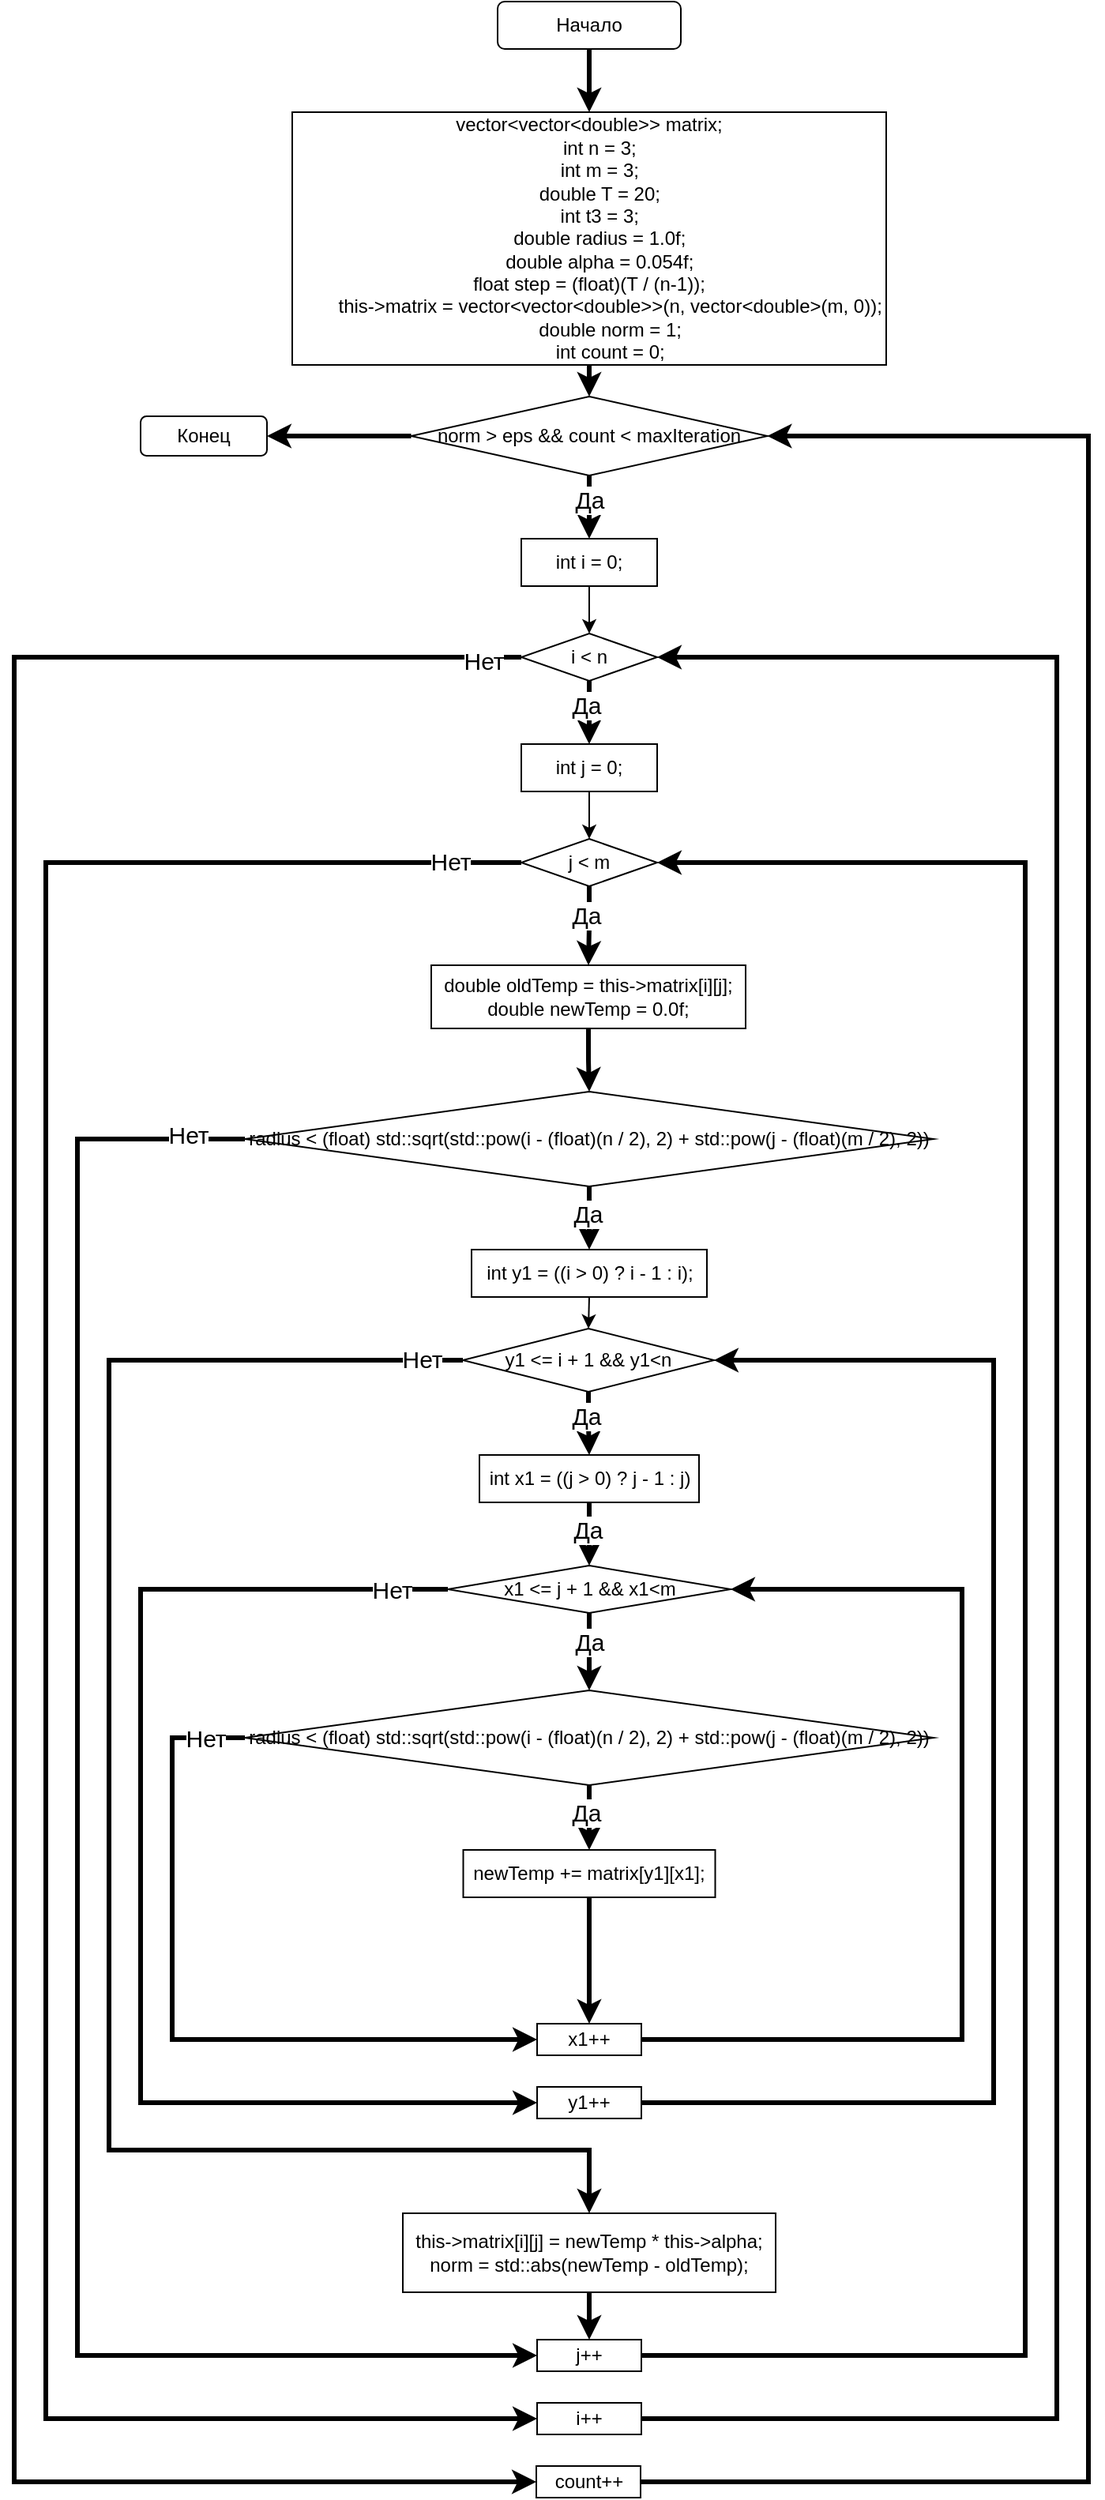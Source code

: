 <mxfile version="22.1.11" type="device">
  <diagram name="Страница — 1" id="B1UTFUuK2trjKtsOp6Up">
    <mxGraphModel dx="1752" dy="887" grid="1" gridSize="10" guides="1" tooltips="1" connect="1" arrows="1" fold="1" page="1" pageScale="1" pageWidth="827" pageHeight="1169" math="0" shadow="0">
      <root>
        <mxCell id="0" />
        <mxCell id="1" parent="0" />
        <mxCell id="Iv0IoVFhe77ccjiPM5-Z-3" style="edgeStyle=orthogonalEdgeStyle;rounded=0;orthogonalLoop=1;jettySize=auto;html=1;exitX=0.5;exitY=1;exitDx=0;exitDy=0;entryX=0.5;entryY=0;entryDx=0;entryDy=0;strokeWidth=3;" edge="1" parent="1" source="Iv0IoVFhe77ccjiPM5-Z-1" target="Iv0IoVFhe77ccjiPM5-Z-2">
          <mxGeometry relative="1" as="geometry" />
        </mxCell>
        <mxCell id="Iv0IoVFhe77ccjiPM5-Z-1" value="Начало" style="rounded=1;whiteSpace=wrap;html=1;" vertex="1" parent="1">
          <mxGeometry x="356" y="40" width="116" height="30" as="geometry" />
        </mxCell>
        <mxCell id="Iv0IoVFhe77ccjiPM5-Z-5" style="edgeStyle=orthogonalEdgeStyle;rounded=0;orthogonalLoop=1;jettySize=auto;html=1;exitX=0.5;exitY=1;exitDx=0;exitDy=0;entryX=0.5;entryY=0;entryDx=0;entryDy=0;strokeWidth=3;" edge="1" parent="1" source="Iv0IoVFhe77ccjiPM5-Z-2" target="Iv0IoVFhe77ccjiPM5-Z-4">
          <mxGeometry relative="1" as="geometry" />
        </mxCell>
        <mxCell id="Iv0IoVFhe77ccjiPM5-Z-2" value="&lt;div&gt;vector&amp;lt;vector&amp;lt;double&amp;gt;&amp;gt; matrix;&lt;/div&gt;&lt;div&gt;&amp;nbsp; &amp;nbsp; int n = 3;&lt;/div&gt;&lt;div&gt;&amp;nbsp; &amp;nbsp; int m = 3;&lt;/div&gt;&lt;div&gt;&amp;nbsp; &amp;nbsp; double T = 20;&lt;/div&gt;&lt;div&gt;&amp;nbsp; &amp;nbsp; int t3 = 3;&lt;/div&gt;&lt;div&gt;&amp;nbsp; &amp;nbsp; double radius = 1.0f;&lt;/div&gt;&lt;div&gt;&amp;nbsp; &amp;nbsp; double alpha = 0.054f;&lt;/div&gt;&lt;div&gt;&lt;div&gt;float step = (float)(T / (n-1));&lt;/div&gt;&lt;div&gt;&amp;nbsp; &amp;nbsp; &amp;nbsp; &amp;nbsp; this-&amp;gt;matrix = vector&amp;lt;vector&amp;lt;double&amp;gt;&amp;gt;(n, vector&amp;lt;double&amp;gt;(m, 0));&lt;/div&gt;&lt;div&gt;&amp;nbsp; &amp;nbsp; &amp;nbsp; &amp;nbsp;&amp;nbsp;double norm = 1;&lt;/div&gt;&lt;div&gt;&amp;nbsp; &amp;nbsp; &amp;nbsp; &amp;nbsp; int count = 0;&lt;/div&gt;&lt;/div&gt;" style="rounded=0;whiteSpace=wrap;html=1;" vertex="1" parent="1">
          <mxGeometry x="226" y="110" width="376" height="160" as="geometry" />
        </mxCell>
        <mxCell id="Iv0IoVFhe77ccjiPM5-Z-7" style="edgeStyle=orthogonalEdgeStyle;rounded=0;orthogonalLoop=1;jettySize=auto;html=1;exitX=0.5;exitY=1;exitDx=0;exitDy=0;entryX=0.5;entryY=0;entryDx=0;entryDy=0;strokeWidth=3;" edge="1" parent="1" source="Iv0IoVFhe77ccjiPM5-Z-4" target="Iv0IoVFhe77ccjiPM5-Z-6">
          <mxGeometry relative="1" as="geometry" />
        </mxCell>
        <mxCell id="Iv0IoVFhe77ccjiPM5-Z-8" value="&lt;font style=&quot;font-size: 15px;&quot;&gt;Да&lt;/font&gt;" style="edgeLabel;html=1;align=center;verticalAlign=middle;resizable=0;points=[];" vertex="1" connectable="0" parent="Iv0IoVFhe77ccjiPM5-Z-7">
          <mxGeometry x="-0.267" relative="1" as="geometry">
            <mxPoint as="offset" />
          </mxGeometry>
        </mxCell>
        <mxCell id="Iv0IoVFhe77ccjiPM5-Z-76" style="edgeStyle=orthogonalEdgeStyle;rounded=0;orthogonalLoop=1;jettySize=auto;html=1;exitX=0;exitY=0.5;exitDx=0;exitDy=0;entryX=1;entryY=0.5;entryDx=0;entryDy=0;strokeWidth=3;" edge="1" parent="1" source="Iv0IoVFhe77ccjiPM5-Z-4" target="Iv0IoVFhe77ccjiPM5-Z-75">
          <mxGeometry relative="1" as="geometry" />
        </mxCell>
        <mxCell id="Iv0IoVFhe77ccjiPM5-Z-4" value="norm &amp;gt; eps &amp;amp;&amp;amp; count &amp;lt; maxIteration" style="rhombus;whiteSpace=wrap;html=1;" vertex="1" parent="1">
          <mxGeometry x="301.25" y="290" width="225.5" height="50" as="geometry" />
        </mxCell>
        <mxCell id="Iv0IoVFhe77ccjiPM5-Z-11" style="edgeStyle=orthogonalEdgeStyle;rounded=0;orthogonalLoop=1;jettySize=auto;html=1;exitX=0.5;exitY=1;exitDx=0;exitDy=0;entryX=0.5;entryY=0;entryDx=0;entryDy=0;" edge="1" parent="1" source="Iv0IoVFhe77ccjiPM5-Z-6" target="Iv0IoVFhe77ccjiPM5-Z-10">
          <mxGeometry relative="1" as="geometry" />
        </mxCell>
        <mxCell id="Iv0IoVFhe77ccjiPM5-Z-6" value="int i = 0;" style="rounded=0;whiteSpace=wrap;html=1;" vertex="1" parent="1">
          <mxGeometry x="371" y="380" width="86" height="30" as="geometry" />
        </mxCell>
        <mxCell id="Iv0IoVFhe77ccjiPM5-Z-13" style="edgeStyle=orthogonalEdgeStyle;rounded=0;orthogonalLoop=1;jettySize=auto;html=1;exitX=0.5;exitY=1;exitDx=0;exitDy=0;entryX=0.5;entryY=0;entryDx=0;entryDy=0;strokeWidth=3;" edge="1" parent="1" source="Iv0IoVFhe77ccjiPM5-Z-10" target="Iv0IoVFhe77ccjiPM5-Z-21">
          <mxGeometry relative="1" as="geometry">
            <mxPoint x="414" y="514" as="targetPoint" />
          </mxGeometry>
        </mxCell>
        <mxCell id="Iv0IoVFhe77ccjiPM5-Z-14" value="&lt;font style=&quot;font-size: 15px;&quot;&gt;Да&lt;/font&gt;" style="edgeLabel;html=1;align=center;verticalAlign=middle;resizable=0;points=[];" vertex="1" connectable="0" parent="Iv0IoVFhe77ccjiPM5-Z-13">
          <mxGeometry x="-0.283" y="-2" relative="1" as="geometry">
            <mxPoint as="offset" />
          </mxGeometry>
        </mxCell>
        <mxCell id="Iv0IoVFhe77ccjiPM5-Z-72" style="edgeStyle=orthogonalEdgeStyle;rounded=0;orthogonalLoop=1;jettySize=auto;html=1;exitX=0;exitY=0.5;exitDx=0;exitDy=0;entryX=0;entryY=0.5;entryDx=0;entryDy=0;strokeWidth=3;" edge="1" parent="1" source="Iv0IoVFhe77ccjiPM5-Z-10" target="Iv0IoVFhe77ccjiPM5-Z-71">
          <mxGeometry relative="1" as="geometry">
            <Array as="points">
              <mxPoint x="50" y="455" />
              <mxPoint x="50" y="1610" />
            </Array>
          </mxGeometry>
        </mxCell>
        <mxCell id="Iv0IoVFhe77ccjiPM5-Z-73" value="&lt;font style=&quot;font-size: 15px;&quot;&gt;Нет&lt;/font&gt;" style="edgeLabel;html=1;align=center;verticalAlign=middle;resizable=0;points=[];" vertex="1" connectable="0" parent="Iv0IoVFhe77ccjiPM5-Z-72">
          <mxGeometry x="-0.973" y="2" relative="1" as="geometry">
            <mxPoint as="offset" />
          </mxGeometry>
        </mxCell>
        <mxCell id="Iv0IoVFhe77ccjiPM5-Z-10" value="i &amp;lt; n" style="rhombus;whiteSpace=wrap;html=1;" vertex="1" parent="1">
          <mxGeometry x="371" y="440" width="86" height="30" as="geometry" />
        </mxCell>
        <mxCell id="Iv0IoVFhe77ccjiPM5-Z-20" style="edgeStyle=orthogonalEdgeStyle;rounded=0;orthogonalLoop=1;jettySize=auto;html=1;exitX=0.5;exitY=1;exitDx=0;exitDy=0;entryX=0.5;entryY=0;entryDx=0;entryDy=0;" edge="1" parent="1" source="Iv0IoVFhe77ccjiPM5-Z-21" target="Iv0IoVFhe77ccjiPM5-Z-24">
          <mxGeometry relative="1" as="geometry" />
        </mxCell>
        <mxCell id="Iv0IoVFhe77ccjiPM5-Z-21" value="int j = 0;" style="rounded=0;whiteSpace=wrap;html=1;" vertex="1" parent="1">
          <mxGeometry x="371" y="510" width="86" height="30" as="geometry" />
        </mxCell>
        <mxCell id="Iv0IoVFhe77ccjiPM5-Z-22" style="edgeStyle=orthogonalEdgeStyle;rounded=0;orthogonalLoop=1;jettySize=auto;html=1;exitX=0.5;exitY=1;exitDx=0;exitDy=0;entryX=0.5;entryY=0;entryDx=0;entryDy=0;strokeWidth=3;" edge="1" parent="1" source="Iv0IoVFhe77ccjiPM5-Z-24" target="Iv0IoVFhe77ccjiPM5-Z-25">
          <mxGeometry relative="1" as="geometry">
            <mxPoint x="414" y="674" as="targetPoint" />
          </mxGeometry>
        </mxCell>
        <mxCell id="Iv0IoVFhe77ccjiPM5-Z-23" value="&lt;font style=&quot;font-size: 15px;&quot;&gt;Да&lt;/font&gt;" style="edgeLabel;html=1;align=center;verticalAlign=middle;resizable=0;points=[];" vertex="1" connectable="0" parent="Iv0IoVFhe77ccjiPM5-Z-22">
          <mxGeometry x="-0.283" y="-2" relative="1" as="geometry">
            <mxPoint as="offset" />
          </mxGeometry>
        </mxCell>
        <mxCell id="Iv0IoVFhe77ccjiPM5-Z-67" style="edgeStyle=orthogonalEdgeStyle;rounded=0;orthogonalLoop=1;jettySize=auto;html=1;exitX=0;exitY=0.5;exitDx=0;exitDy=0;entryX=0;entryY=0.5;entryDx=0;entryDy=0;strokeWidth=3;" edge="1" parent="1" source="Iv0IoVFhe77ccjiPM5-Z-24" target="Iv0IoVFhe77ccjiPM5-Z-66">
          <mxGeometry relative="1" as="geometry">
            <Array as="points">
              <mxPoint x="70" y="585" />
              <mxPoint x="70" y="1570" />
            </Array>
          </mxGeometry>
        </mxCell>
        <mxCell id="Iv0IoVFhe77ccjiPM5-Z-68" value="&lt;font style=&quot;font-size: 15px;&quot;&gt;Нет&lt;/font&gt;" style="edgeLabel;html=1;align=center;verticalAlign=middle;resizable=0;points=[];" vertex="1" connectable="0" parent="Iv0IoVFhe77ccjiPM5-Z-67">
          <mxGeometry x="-0.943" y="-1" relative="1" as="geometry">
            <mxPoint as="offset" />
          </mxGeometry>
        </mxCell>
        <mxCell id="Iv0IoVFhe77ccjiPM5-Z-24" value="j &amp;lt; m" style="rhombus;whiteSpace=wrap;html=1;" vertex="1" parent="1">
          <mxGeometry x="371" y="570" width="86" height="30" as="geometry" />
        </mxCell>
        <mxCell id="Iv0IoVFhe77ccjiPM5-Z-27" style="edgeStyle=orthogonalEdgeStyle;rounded=0;orthogonalLoop=1;jettySize=auto;html=1;exitX=0.5;exitY=1;exitDx=0;exitDy=0;entryX=0.5;entryY=0;entryDx=0;entryDy=0;strokeWidth=3;" edge="1" parent="1" source="Iv0IoVFhe77ccjiPM5-Z-25" target="Iv0IoVFhe77ccjiPM5-Z-26">
          <mxGeometry relative="1" as="geometry" />
        </mxCell>
        <mxCell id="Iv0IoVFhe77ccjiPM5-Z-25" value="&lt;div&gt;double oldTemp = this-&amp;gt;matrix[i][j];&lt;/div&gt;&lt;div&gt;double newTemp = 0.0f;&lt;/div&gt;" style="rounded=0;whiteSpace=wrap;html=1;" vertex="1" parent="1">
          <mxGeometry x="314" y="650" width="199" height="40" as="geometry" />
        </mxCell>
        <mxCell id="Iv0IoVFhe77ccjiPM5-Z-40" style="edgeStyle=orthogonalEdgeStyle;rounded=0;orthogonalLoop=1;jettySize=auto;html=1;exitX=0.5;exitY=1;exitDx=0;exitDy=0;entryX=0.5;entryY=0;entryDx=0;entryDy=0;strokeWidth=3;" edge="1" parent="1" source="Iv0IoVFhe77ccjiPM5-Z-26" target="Iv0IoVFhe77ccjiPM5-Z-29">
          <mxGeometry relative="1" as="geometry" />
        </mxCell>
        <mxCell id="Iv0IoVFhe77ccjiPM5-Z-41" value="&lt;font style=&quot;font-size: 15px;&quot;&gt;Да&lt;/font&gt;" style="edgeLabel;html=1;align=center;verticalAlign=middle;resizable=0;points=[];" vertex="1" connectable="0" parent="Iv0IoVFhe77ccjiPM5-Z-40">
          <mxGeometry x="-0.158" y="-1" relative="1" as="geometry">
            <mxPoint as="offset" />
          </mxGeometry>
        </mxCell>
        <mxCell id="Iv0IoVFhe77ccjiPM5-Z-62" style="edgeStyle=orthogonalEdgeStyle;rounded=0;orthogonalLoop=1;jettySize=auto;html=1;exitX=0;exitY=0.5;exitDx=0;exitDy=0;entryX=0;entryY=0.5;entryDx=0;entryDy=0;strokeWidth=3;" edge="1" parent="1" source="Iv0IoVFhe77ccjiPM5-Z-26" target="Iv0IoVFhe77ccjiPM5-Z-61">
          <mxGeometry relative="1" as="geometry">
            <Array as="points">
              <mxPoint x="90" y="760" />
              <mxPoint x="90" y="1530" />
            </Array>
          </mxGeometry>
        </mxCell>
        <mxCell id="Iv0IoVFhe77ccjiPM5-Z-63" value="&lt;font style=&quot;font-size: 15px;&quot;&gt;Нет&lt;/font&gt;" style="edgeLabel;html=1;align=center;verticalAlign=middle;resizable=0;points=[];" vertex="1" connectable="0" parent="Iv0IoVFhe77ccjiPM5-Z-62">
          <mxGeometry x="-0.938" y="-3" relative="1" as="geometry">
            <mxPoint as="offset" />
          </mxGeometry>
        </mxCell>
        <mxCell id="Iv0IoVFhe77ccjiPM5-Z-26" value="&lt;div&gt;radius &amp;lt; (float) std::sqrt(std::pow(i - (float)(n / 2), 2) +&amp;nbsp;&lt;span style=&quot;background-color: initial;&quot;&gt;std::pow(j - (float)(m / 2), 2))&lt;/span&gt;&lt;/div&gt;" style="rhombus;whiteSpace=wrap;html=1;" vertex="1" parent="1">
          <mxGeometry x="196" y="730" width="436" height="60" as="geometry" />
        </mxCell>
        <mxCell id="Iv0IoVFhe77ccjiPM5-Z-28" style="edgeStyle=orthogonalEdgeStyle;rounded=0;orthogonalLoop=1;jettySize=auto;html=1;exitX=0.5;exitY=1;exitDx=0;exitDy=0;entryX=0.5;entryY=0;entryDx=0;entryDy=0;" edge="1" parent="1" source="Iv0IoVFhe77ccjiPM5-Z-29" target="Iv0IoVFhe77ccjiPM5-Z-32">
          <mxGeometry relative="1" as="geometry" />
        </mxCell>
        <mxCell id="Iv0IoVFhe77ccjiPM5-Z-29" value="int y1 = ((i &amp;gt; 0) ? i - 1 : i);" style="rounded=0;whiteSpace=wrap;html=1;" vertex="1" parent="1">
          <mxGeometry x="339.5" y="830" width="149" height="30" as="geometry" />
        </mxCell>
        <mxCell id="Iv0IoVFhe77ccjiPM5-Z-30" style="edgeStyle=orthogonalEdgeStyle;rounded=0;orthogonalLoop=1;jettySize=auto;html=1;exitX=0.5;exitY=1;exitDx=0;exitDy=0;entryX=0.5;entryY=0;entryDx=0;entryDy=0;strokeWidth=3;" edge="1" parent="1" source="Iv0IoVFhe77ccjiPM5-Z-32" target="Iv0IoVFhe77ccjiPM5-Z-34">
          <mxGeometry relative="1" as="geometry">
            <mxPoint x="414" y="964" as="targetPoint" />
          </mxGeometry>
        </mxCell>
        <mxCell id="Iv0IoVFhe77ccjiPM5-Z-31" value="&lt;font style=&quot;font-size: 15px;&quot;&gt;Да&lt;/font&gt;" style="edgeLabel;html=1;align=center;verticalAlign=middle;resizable=0;points=[];" vertex="1" connectable="0" parent="Iv0IoVFhe77ccjiPM5-Z-30">
          <mxGeometry x="-0.283" y="-2" relative="1" as="geometry">
            <mxPoint as="offset" />
          </mxGeometry>
        </mxCell>
        <mxCell id="Iv0IoVFhe77ccjiPM5-Z-59" style="edgeStyle=orthogonalEdgeStyle;rounded=0;orthogonalLoop=1;jettySize=auto;html=1;exitX=0;exitY=0.5;exitDx=0;exitDy=0;entryX=0.5;entryY=0;entryDx=0;entryDy=0;strokeWidth=3;" edge="1" parent="1" source="Iv0IoVFhe77ccjiPM5-Z-32" target="Iv0IoVFhe77ccjiPM5-Z-58">
          <mxGeometry relative="1" as="geometry">
            <Array as="points">
              <mxPoint x="110" y="900" />
              <mxPoint x="110" y="1400" />
              <mxPoint x="414" y="1400" />
            </Array>
          </mxGeometry>
        </mxCell>
        <mxCell id="Iv0IoVFhe77ccjiPM5-Z-60" value="&lt;font style=&quot;font-size: 15px;&quot;&gt;Нет&lt;/font&gt;" style="edgeLabel;html=1;align=center;verticalAlign=middle;resizable=0;points=[];" vertex="1" connectable="0" parent="Iv0IoVFhe77ccjiPM5-Z-59">
          <mxGeometry x="-0.951" y="-1" relative="1" as="geometry">
            <mxPoint as="offset" />
          </mxGeometry>
        </mxCell>
        <mxCell id="Iv0IoVFhe77ccjiPM5-Z-32" value="y1 &amp;lt;= i + 1 &amp;amp;&amp;amp; y1&amp;lt;n" style="rhombus;whiteSpace=wrap;html=1;" vertex="1" parent="1">
          <mxGeometry x="334" y="880" width="159" height="40" as="geometry" />
        </mxCell>
        <mxCell id="Iv0IoVFhe77ccjiPM5-Z-33" style="edgeStyle=orthogonalEdgeStyle;rounded=0;orthogonalLoop=1;jettySize=auto;html=1;exitX=0.5;exitY=1;exitDx=0;exitDy=0;entryX=0.5;entryY=0;entryDx=0;entryDy=0;strokeWidth=3;" edge="1" parent="1" source="Iv0IoVFhe77ccjiPM5-Z-34" target="Iv0IoVFhe77ccjiPM5-Z-35">
          <mxGeometry relative="1" as="geometry" />
        </mxCell>
        <mxCell id="Iv0IoVFhe77ccjiPM5-Z-39" value="&lt;font style=&quot;font-size: 15px;&quot;&gt;Да&lt;/font&gt;" style="edgeLabel;html=1;align=center;verticalAlign=middle;resizable=0;points=[];" vertex="1" connectable="0" parent="Iv0IoVFhe77ccjiPM5-Z-33">
          <mxGeometry x="-0.175" y="-1" relative="1" as="geometry">
            <mxPoint as="offset" />
          </mxGeometry>
        </mxCell>
        <mxCell id="Iv0IoVFhe77ccjiPM5-Z-34" value="int x1 = ((j &amp;gt; 0) ? j - 1 : j)" style="rounded=0;whiteSpace=wrap;html=1;" vertex="1" parent="1">
          <mxGeometry x="344.5" y="960" width="139" height="30" as="geometry" />
        </mxCell>
        <mxCell id="Iv0IoVFhe77ccjiPM5-Z-37" style="edgeStyle=orthogonalEdgeStyle;rounded=0;orthogonalLoop=1;jettySize=auto;html=1;exitX=0.5;exitY=1;exitDx=0;exitDy=0;entryX=0.5;entryY=0;entryDx=0;entryDy=0;strokeWidth=3;" edge="1" parent="1" source="Iv0IoVFhe77ccjiPM5-Z-35" target="Iv0IoVFhe77ccjiPM5-Z-36">
          <mxGeometry relative="1" as="geometry" />
        </mxCell>
        <mxCell id="Iv0IoVFhe77ccjiPM5-Z-38" value="&lt;font style=&quot;font-size: 15px;&quot;&gt;Да&lt;/font&gt;" style="edgeLabel;html=1;align=center;verticalAlign=middle;resizable=0;points=[];" vertex="1" connectable="0" parent="Iv0IoVFhe77ccjiPM5-Z-37">
          <mxGeometry x="-0.259" relative="1" as="geometry">
            <mxPoint as="offset" />
          </mxGeometry>
        </mxCell>
        <mxCell id="Iv0IoVFhe77ccjiPM5-Z-53" style="edgeStyle=orthogonalEdgeStyle;rounded=0;orthogonalLoop=1;jettySize=auto;html=1;exitX=0;exitY=0.5;exitDx=0;exitDy=0;entryX=0;entryY=0.5;entryDx=0;entryDy=0;strokeWidth=3;" edge="1" parent="1" source="Iv0IoVFhe77ccjiPM5-Z-35" target="Iv0IoVFhe77ccjiPM5-Z-52">
          <mxGeometry relative="1" as="geometry">
            <Array as="points">
              <mxPoint x="130" y="1045" />
              <mxPoint x="130" y="1370" />
            </Array>
          </mxGeometry>
        </mxCell>
        <mxCell id="Iv0IoVFhe77ccjiPM5-Z-54" value="&lt;font style=&quot;font-size: 15px;&quot;&gt;Нет&lt;/font&gt;" style="edgeLabel;html=1;align=center;verticalAlign=middle;resizable=0;points=[];" vertex="1" connectable="0" parent="Iv0IoVFhe77ccjiPM5-Z-53">
          <mxGeometry x="-0.907" relative="1" as="geometry">
            <mxPoint as="offset" />
          </mxGeometry>
        </mxCell>
        <mxCell id="Iv0IoVFhe77ccjiPM5-Z-35" value="x1 &amp;lt;= j + 1 &amp;amp;&amp;amp; x1&amp;lt;m" style="rhombus;whiteSpace=wrap;html=1;" vertex="1" parent="1">
          <mxGeometry x="324.5" y="1030" width="179" height="30" as="geometry" />
        </mxCell>
        <mxCell id="Iv0IoVFhe77ccjiPM5-Z-43" style="edgeStyle=orthogonalEdgeStyle;rounded=0;orthogonalLoop=1;jettySize=auto;html=1;exitX=0.5;exitY=1;exitDx=0;exitDy=0;entryX=0.5;entryY=0;entryDx=0;entryDy=0;strokeWidth=3;" edge="1" parent="1" source="Iv0IoVFhe77ccjiPM5-Z-36" target="Iv0IoVFhe77ccjiPM5-Z-42">
          <mxGeometry relative="1" as="geometry" />
        </mxCell>
        <mxCell id="Iv0IoVFhe77ccjiPM5-Z-47" value="&lt;font style=&quot;font-size: 15px;&quot;&gt;Да&lt;/font&gt;" style="edgeLabel;html=1;align=center;verticalAlign=middle;resizable=0;points=[];" vertex="1" connectable="0" parent="Iv0IoVFhe77ccjiPM5-Z-43">
          <mxGeometry x="-0.206" y="-2" relative="1" as="geometry">
            <mxPoint as="offset" />
          </mxGeometry>
        </mxCell>
        <mxCell id="Iv0IoVFhe77ccjiPM5-Z-49" style="edgeStyle=orthogonalEdgeStyle;rounded=0;orthogonalLoop=1;jettySize=auto;html=1;exitX=0;exitY=0.5;exitDx=0;exitDy=0;entryX=0;entryY=0.5;entryDx=0;entryDy=0;strokeWidth=3;" edge="1" parent="1" source="Iv0IoVFhe77ccjiPM5-Z-36" target="Iv0IoVFhe77ccjiPM5-Z-45">
          <mxGeometry relative="1" as="geometry">
            <Array as="points">
              <mxPoint x="150" y="1139" />
              <mxPoint x="150" y="1330" />
            </Array>
          </mxGeometry>
        </mxCell>
        <mxCell id="Iv0IoVFhe77ccjiPM5-Z-50" value="&lt;font style=&quot;font-size: 15px;&quot;&gt;Нет&lt;/font&gt;" style="edgeLabel;html=1;align=center;verticalAlign=middle;resizable=0;points=[];" vertex="1" connectable="0" parent="Iv0IoVFhe77ccjiPM5-Z-49">
          <mxGeometry x="-0.943" y="-2" relative="1" as="geometry">
            <mxPoint x="-12" y="2" as="offset" />
          </mxGeometry>
        </mxCell>
        <mxCell id="Iv0IoVFhe77ccjiPM5-Z-36" value="&lt;div&gt;radius &amp;lt; (float) std::sqrt(std::pow(i - (float)(n / 2), 2) +&amp;nbsp;&lt;span style=&quot;background-color: initial;&quot;&gt;std::pow(j - (float)(m / 2), 2))&lt;/span&gt;&lt;/div&gt;" style="rhombus;whiteSpace=wrap;html=1;" vertex="1" parent="1">
          <mxGeometry x="196" y="1109" width="436" height="60" as="geometry" />
        </mxCell>
        <mxCell id="Iv0IoVFhe77ccjiPM5-Z-46" style="edgeStyle=orthogonalEdgeStyle;rounded=0;orthogonalLoop=1;jettySize=auto;html=1;exitX=0.5;exitY=1;exitDx=0;exitDy=0;entryX=0.5;entryY=0;entryDx=0;entryDy=0;strokeWidth=3;" edge="1" parent="1" source="Iv0IoVFhe77ccjiPM5-Z-42" target="Iv0IoVFhe77ccjiPM5-Z-45">
          <mxGeometry relative="1" as="geometry" />
        </mxCell>
        <mxCell id="Iv0IoVFhe77ccjiPM5-Z-42" value="newTemp += matrix[y1][x1];" style="rounded=0;whiteSpace=wrap;html=1;" vertex="1" parent="1">
          <mxGeometry x="334.25" y="1210" width="159.5" height="30" as="geometry" />
        </mxCell>
        <mxCell id="Iv0IoVFhe77ccjiPM5-Z-51" style="edgeStyle=orthogonalEdgeStyle;rounded=0;orthogonalLoop=1;jettySize=auto;html=1;exitX=1;exitY=0.5;exitDx=0;exitDy=0;entryX=1;entryY=0.5;entryDx=0;entryDy=0;strokeWidth=3;" edge="1" parent="1" source="Iv0IoVFhe77ccjiPM5-Z-45" target="Iv0IoVFhe77ccjiPM5-Z-35">
          <mxGeometry relative="1" as="geometry">
            <Array as="points">
              <mxPoint x="650" y="1330" />
              <mxPoint x="650" y="1045" />
            </Array>
          </mxGeometry>
        </mxCell>
        <mxCell id="Iv0IoVFhe77ccjiPM5-Z-45" value="x1++" style="rounded=0;whiteSpace=wrap;html=1;" vertex="1" parent="1">
          <mxGeometry x="381" y="1320" width="66" height="20" as="geometry" />
        </mxCell>
        <mxCell id="Iv0IoVFhe77ccjiPM5-Z-55" style="edgeStyle=orthogonalEdgeStyle;rounded=0;orthogonalLoop=1;jettySize=auto;html=1;exitX=1;exitY=0.5;exitDx=0;exitDy=0;entryX=1;entryY=0.5;entryDx=0;entryDy=0;strokeWidth=3;" edge="1" parent="1" source="Iv0IoVFhe77ccjiPM5-Z-52" target="Iv0IoVFhe77ccjiPM5-Z-32">
          <mxGeometry relative="1" as="geometry">
            <Array as="points">
              <mxPoint x="670" y="1370" />
              <mxPoint x="670" y="900" />
            </Array>
          </mxGeometry>
        </mxCell>
        <mxCell id="Iv0IoVFhe77ccjiPM5-Z-52" value="y1++" style="rounded=0;whiteSpace=wrap;html=1;" vertex="1" parent="1">
          <mxGeometry x="381" y="1360" width="66" height="20" as="geometry" />
        </mxCell>
        <mxCell id="Iv0IoVFhe77ccjiPM5-Z-65" style="edgeStyle=orthogonalEdgeStyle;rounded=0;orthogonalLoop=1;jettySize=auto;html=1;exitX=0.5;exitY=1;exitDx=0;exitDy=0;entryX=0.5;entryY=0;entryDx=0;entryDy=0;strokeWidth=3;" edge="1" parent="1" source="Iv0IoVFhe77ccjiPM5-Z-58" target="Iv0IoVFhe77ccjiPM5-Z-61">
          <mxGeometry relative="1" as="geometry" />
        </mxCell>
        <mxCell id="Iv0IoVFhe77ccjiPM5-Z-58" value="this-&amp;gt;matrix[i][j] = newTemp * this-&amp;gt;alpha;&lt;br&gt;norm = std::abs(newTemp - oldTemp);" style="rounded=0;whiteSpace=wrap;html=1;" vertex="1" parent="1">
          <mxGeometry x="296" y="1440" width="236" height="50" as="geometry" />
        </mxCell>
        <mxCell id="Iv0IoVFhe77ccjiPM5-Z-64" style="edgeStyle=orthogonalEdgeStyle;rounded=0;orthogonalLoop=1;jettySize=auto;html=1;exitX=1;exitY=0.5;exitDx=0;exitDy=0;entryX=1;entryY=0.5;entryDx=0;entryDy=0;strokeWidth=3;" edge="1" parent="1" source="Iv0IoVFhe77ccjiPM5-Z-61" target="Iv0IoVFhe77ccjiPM5-Z-24">
          <mxGeometry relative="1" as="geometry">
            <Array as="points">
              <mxPoint x="690" y="1530" />
              <mxPoint x="690" y="585" />
            </Array>
          </mxGeometry>
        </mxCell>
        <mxCell id="Iv0IoVFhe77ccjiPM5-Z-61" value="j++" style="rounded=0;whiteSpace=wrap;html=1;" vertex="1" parent="1">
          <mxGeometry x="381" y="1520" width="66" height="20" as="geometry" />
        </mxCell>
        <mxCell id="Iv0IoVFhe77ccjiPM5-Z-69" style="edgeStyle=orthogonalEdgeStyle;rounded=0;orthogonalLoop=1;jettySize=auto;html=1;exitX=1;exitY=0.5;exitDx=0;exitDy=0;entryX=1;entryY=0.5;entryDx=0;entryDy=0;strokeWidth=3;" edge="1" parent="1" source="Iv0IoVFhe77ccjiPM5-Z-66" target="Iv0IoVFhe77ccjiPM5-Z-10">
          <mxGeometry relative="1" as="geometry">
            <Array as="points">
              <mxPoint x="710" y="1570" />
              <mxPoint x="710" y="455" />
            </Array>
          </mxGeometry>
        </mxCell>
        <mxCell id="Iv0IoVFhe77ccjiPM5-Z-66" value="i++" style="rounded=0;whiteSpace=wrap;html=1;" vertex="1" parent="1">
          <mxGeometry x="381" y="1560" width="66" height="20" as="geometry" />
        </mxCell>
        <mxCell id="Iv0IoVFhe77ccjiPM5-Z-74" style="edgeStyle=orthogonalEdgeStyle;rounded=0;orthogonalLoop=1;jettySize=auto;html=1;exitX=1;exitY=0.5;exitDx=0;exitDy=0;entryX=1;entryY=0.5;entryDx=0;entryDy=0;strokeWidth=3;" edge="1" parent="1" source="Iv0IoVFhe77ccjiPM5-Z-71" target="Iv0IoVFhe77ccjiPM5-Z-4">
          <mxGeometry relative="1" as="geometry">
            <Array as="points">
              <mxPoint x="730" y="1610" />
              <mxPoint x="730" y="315" />
            </Array>
          </mxGeometry>
        </mxCell>
        <mxCell id="Iv0IoVFhe77ccjiPM5-Z-71" value="count++" style="rounded=0;whiteSpace=wrap;html=1;" vertex="1" parent="1">
          <mxGeometry x="380.5" y="1600" width="66" height="20" as="geometry" />
        </mxCell>
        <mxCell id="Iv0IoVFhe77ccjiPM5-Z-75" value="Конец" style="rounded=1;whiteSpace=wrap;html=1;" vertex="1" parent="1">
          <mxGeometry x="130" y="302.5" width="80" height="25" as="geometry" />
        </mxCell>
      </root>
    </mxGraphModel>
  </diagram>
</mxfile>

